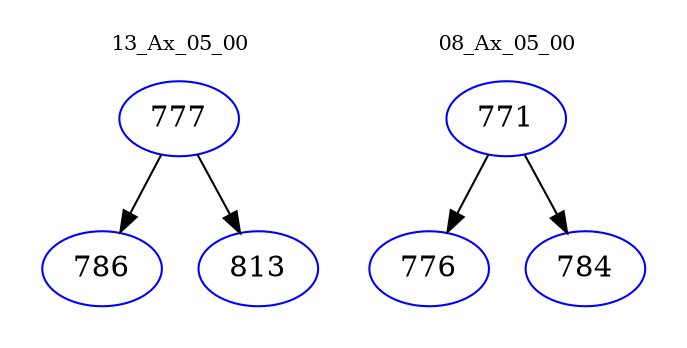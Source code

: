 digraph{
subgraph cluster_0 {
color = white
label = "13_Ax_05_00";
fontsize=10;
T0_777 [label="777", color="blue"]
T0_777 -> T0_786 [color="black"]
T0_786 [label="786", color="blue"]
T0_777 -> T0_813 [color="black"]
T0_813 [label="813", color="blue"]
}
subgraph cluster_1 {
color = white
label = "08_Ax_05_00";
fontsize=10;
T1_771 [label="771", color="blue"]
T1_771 -> T1_776 [color="black"]
T1_776 [label="776", color="blue"]
T1_771 -> T1_784 [color="black"]
T1_784 [label="784", color="blue"]
}
}
